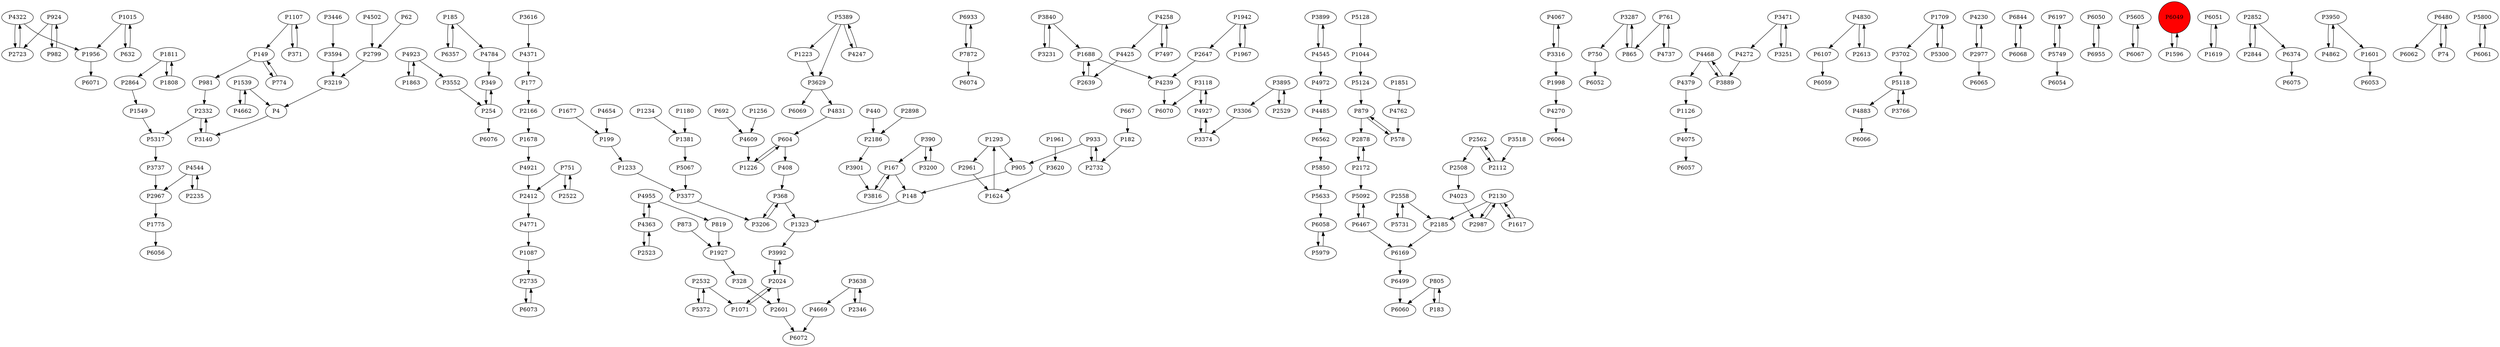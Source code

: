 digraph {
	P4322 -> P2723
	P1107 -> P149
	P4784 -> P349
	P751 -> P2412
	P148 -> P1323
	P6933 -> P7872
	P3840 -> P3231
	P1967 -> P1942
	P2529 -> P3895
	P3899 -> P4545
	P390 -> P167
	P2532 -> P1071
	P1624 -> P1293
	P1927 -> P328
	P879 -> P578
	P149 -> P774
	P3816 -> P167
	P1863 -> P4923
	P4067 -> P3316
	P578 -> P879
	P167 -> P3816
	P667 -> P182
	P3287 -> P750
	P7497 -> P4258
	P4379 -> P1126
	P6107 -> P6059
	P368 -> P1323
	P4883 -> P6066
	P4322 -> P1956
	P254 -> P349
	P4230 -> P2977
	P6357 -> P185
	P4468 -> P4379
	P4955 -> P4363
	P604 -> P408
	P2346 -> P3638
	P982 -> P924
	P3992 -> P2024
	P2799 -> P3219
	P2961 -> P1624
	P4272 -> P3889
	P4654 -> P199
	P1677 -> P199
	P4955 -> P819
	P6844 -> P6068
	P3518 -> P2112
	P4544 -> P2235
	P3594 -> P3219
	P4468 -> P3889
	P2647 -> P4239
	P3219 -> P4
	P3471 -> P4272
	P4363 -> P4955
	P2332 -> P3140
	P7872 -> P6933
	P1107 -> P371
	P2878 -> P2172
	P2332 -> P5317
	P3901 -> P3816
	P6197 -> P5749
	P6050 -> P6955
	P167 -> P148
	P604 -> P1226
	P3287 -> P865
	P1226 -> P604
	P5731 -> P2558
	P4502 -> P2799
	P185 -> P4784
	P774 -> P149
	P3620 -> P1624
	P2601 -> P6072
	P5605 -> P6067
	P1233 -> P3377
	P6955 -> P6050
	P2723 -> P4322
	P2977 -> P6065
	P5389 -> P3629
	P4239 -> P6070
	P2172 -> P5092
	P3374 -> P4927
	P3702 -> P5118
	P1811 -> P1808
	P1180 -> P1381
	P4923 -> P1863
	P1851 -> P4762
	P6562 -> P5850
	P5092 -> P6467
	P4270 -> P6064
	P6049 -> P1596
	P6051 -> P1619
	P1942 -> P1967
	P2852 -> P2844
	P1619 -> P6051
	P1709 -> P5300
	P4927 -> P3118
	P4972 -> P4485
	P4662 -> P1539
	P1381 -> P5067
	P4258 -> P7497
	P3638 -> P4669
	P2112 -> P2562
	P185 -> P6357
	P2732 -> P933
	P1234 -> P1381
	P1223 -> P3629
	P3895 -> P3306
	P6499 -> P6060
	P1956 -> P6071
	P183 -> P805
	P3629 -> P6069
	P4425 -> P2639
	P2185 -> P6169
	P1811 -> P2864
	P5372 -> P2532
	P2130 -> P2987
	P4247 -> P5389
	P3950 -> P4862
	P3206 -> P368
	P1998 -> P4270
	P2987 -> P2130
	P905 -> P148
	P2562 -> P2508
	P865 -> P3287
	P2130 -> P1617
	P2522 -> P751
	P1709 -> P3702
	P1071 -> P2024
	P2412 -> P4771
	P4545 -> P3899
	P1015 -> P1956
	P4609 -> P1226
	P819 -> P1927
	P5067 -> P3377
	P3552 -> P254
	P879 -> P2878
	P4258 -> P4425
	P5128 -> P1044
	P5633 -> P6058
	P6068 -> P6844
	P3895 -> P2529
	P6480 -> P6062
	P254 -> P6076
	P750 -> P6052
	P149 -> P981
	P4 -> P3140
	P924 -> P2723
	P1015 -> P632
	P2523 -> P4363
	P2558 -> P2185
	P4371 -> P177
	P5389 -> P4247
	P2639 -> P1688
	P1601 -> P6053
	P4927 -> P3374
	P873 -> P1927
	P805 -> P183
	P6467 -> P5092
	P3231 -> P3840
	P4075 -> P6057
	P933 -> P905
	P933 -> P2732
	P3616 -> P4371
	P408 -> P368
	P4831 -> P604
	P1539 -> P4662
	P6067 -> P5605
	P1678 -> P4921
	P3377 -> P3206
	P2172 -> P2878
	P761 -> P4737
	P4762 -> P578
	P1688 -> P4239
	P6169 -> P6499
	P2898 -> P2186
	P182 -> P2732
	P751 -> P2522
	P1961 -> P3620
	P5850 -> P5633
	P5800 -> P6061
	P5317 -> P3737
	P368 -> P3206
	P3446 -> P3594
	P1688 -> P2639
	P4923 -> P3552
	P4363 -> P2523
	P3200 -> P390
	P5124 -> P879
	P390 -> P3200
	P1126 -> P4075
	P5118 -> P4883
	P1323 -> P3992
	P5749 -> P6054
	P2024 -> P2601
	P2735 -> P6073
	P5749 -> P6197
	P6073 -> P2735
	P5118 -> P3766
	P2967 -> P1775
	P3737 -> P2967
	P4830 -> P6107
	P2235 -> P4544
	P2562 -> P2112
	P6058 -> P5979
	P4771 -> P1087
	P5979 -> P6058
	P3950 -> P1601
	P4862 -> P3950
	P1942 -> P2647
	P1539 -> P4
	P6467 -> P6169
	P6480 -> P74
	P805 -> P6060
	P1293 -> P2961
	P3316 -> P1998
	P1549 -> P5317
	P1044 -> P5124
	P4737 -> P761
	P2532 -> P5372
	P199 -> P1233
	P3251 -> P3471
	P2852 -> P6374
	P4669 -> P6072
	P1087 -> P2735
	P3638 -> P2346
	P1617 -> P2130
	P1293 -> P905
	P6374 -> P6075
	P3766 -> P5118
	P440 -> P2186
	P5300 -> P1709
	P4545 -> P4972
	P74 -> P6480
	P177 -> P2166
	P2024 -> P1071
	P349 -> P254
	P2558 -> P5731
	P1256 -> P4609
	P692 -> P4609
	P2186 -> P3901
	P5389 -> P1223
	P7872 -> P6074
	P3629 -> P4831
	P3306 -> P3374
	P6061 -> P5800
	P2844 -> P2852
	P1808 -> P1811
	P3118 -> P6070
	P2166 -> P1678
	P4544 -> P2967
	P2977 -> P4230
	P3140 -> P2332
	P761 -> P865
	P4485 -> P6562
	P3316 -> P4067
	P3840 -> P1688
	P4830 -> P2613
	P2130 -> P2185
	P2613 -> P4830
	P2508 -> P4023
	P62 -> P2799
	P2024 -> P3992
	P3471 -> P3251
	P1775 -> P6056
	P371 -> P1107
	P924 -> P982
	P632 -> P1015
	P1596 -> P6049
	P2864 -> P1549
	P3889 -> P4468
	P3118 -> P4927
	P328 -> P2601
	P4023 -> P2987
	P981 -> P2332
	P4921 -> P2412
	P6049 [shape=circle]
	P6049 [style=filled]
	P6049 [fillcolor=red]
}